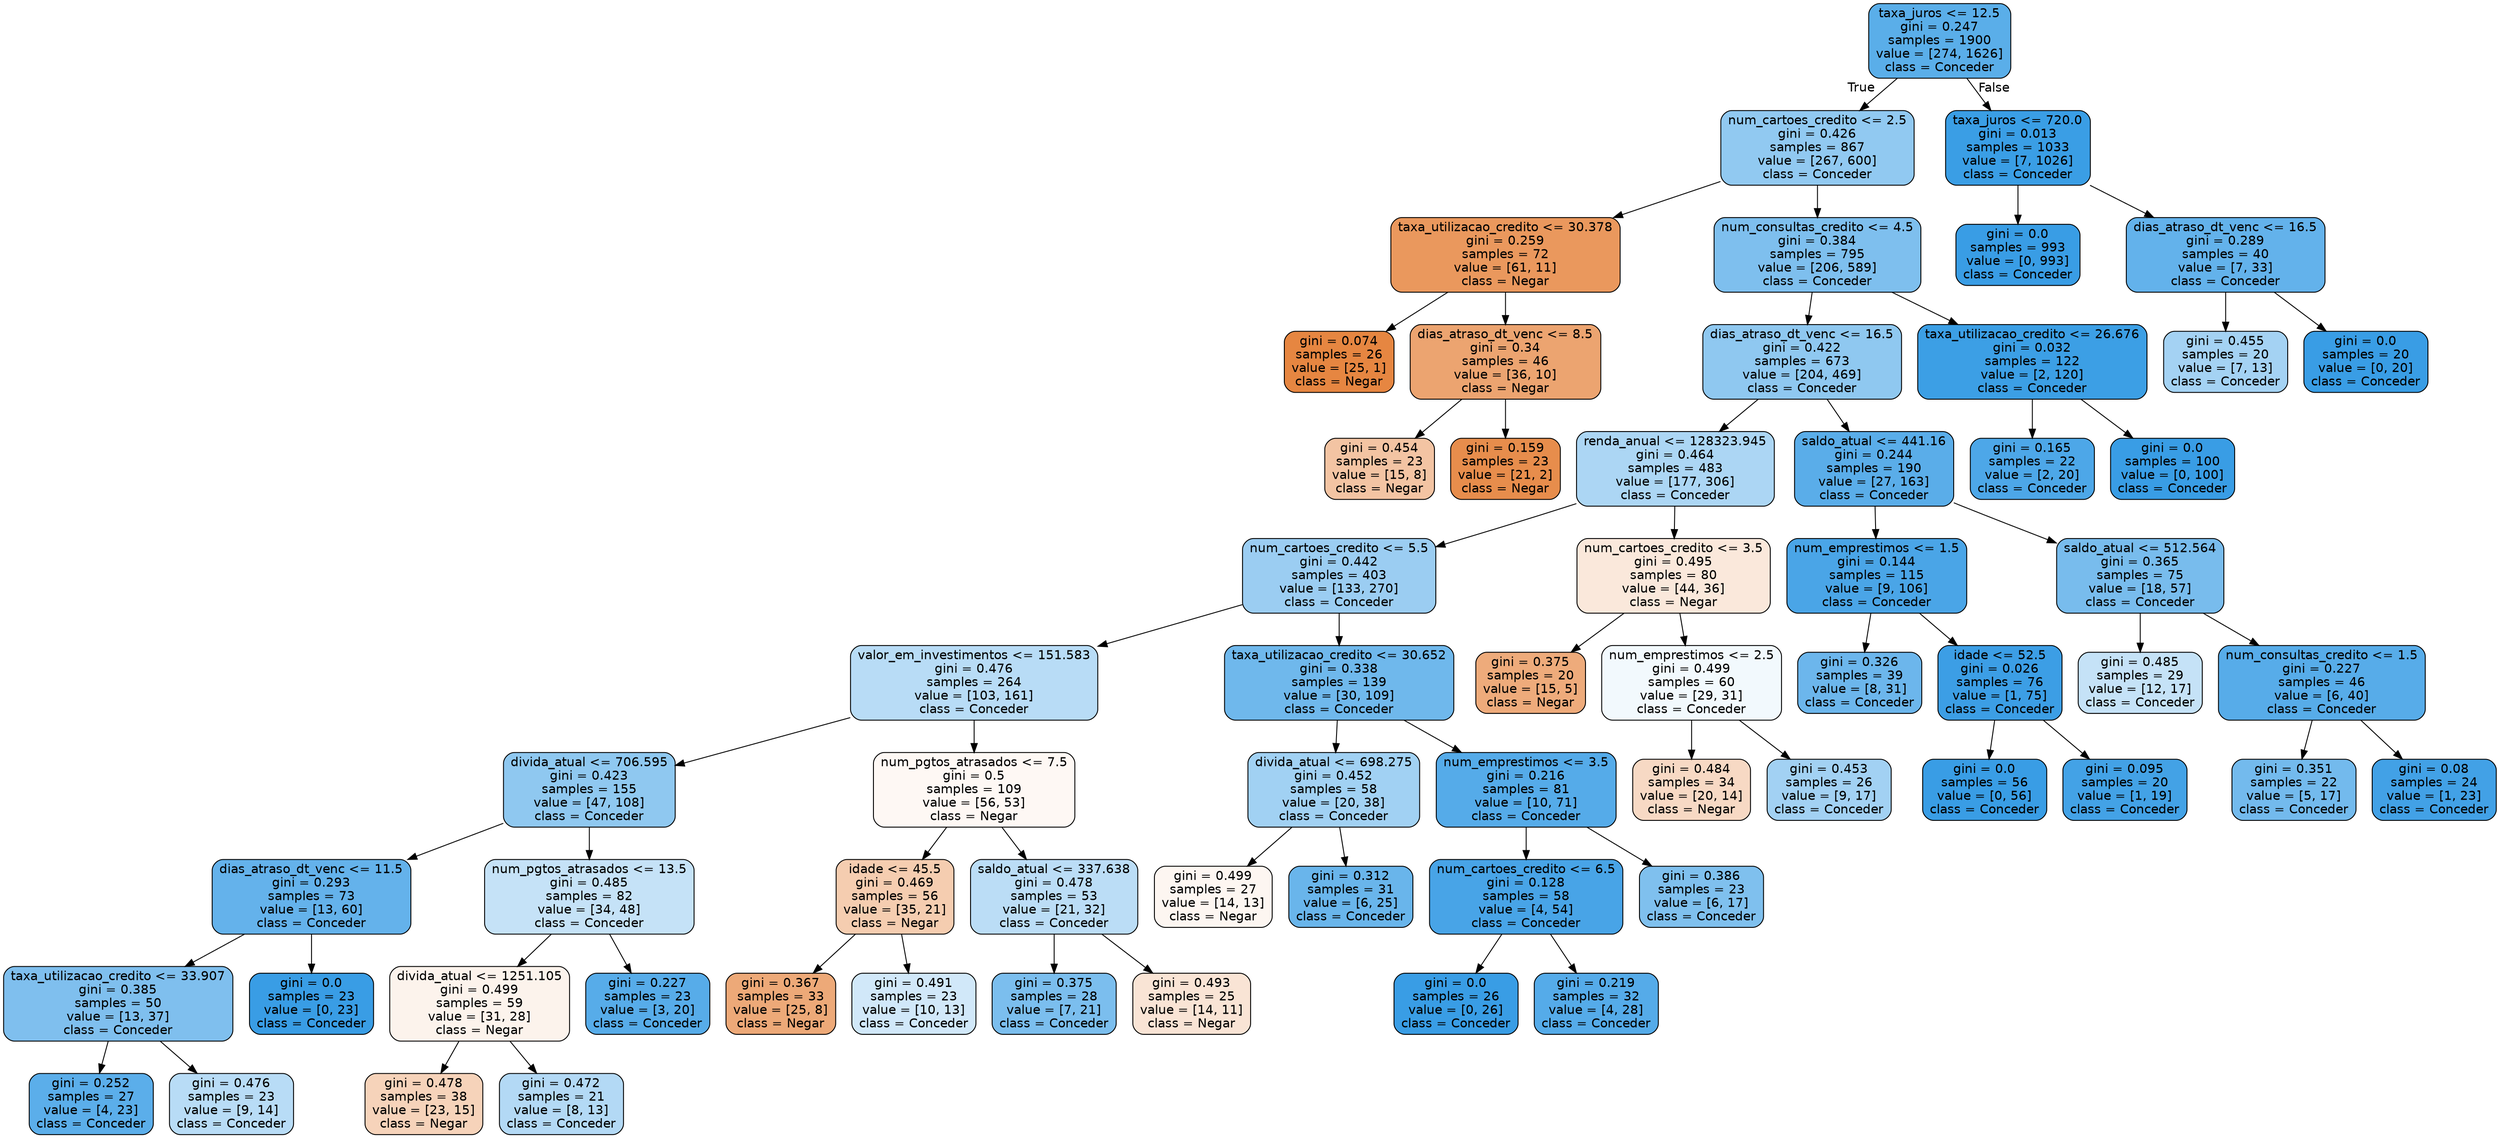 digraph Tree {
node [shape=box, style="filled, rounded", color="black", fontname="helvetica"] ;
edge [fontname="helvetica"] ;
0 [label="taxa_juros <= 12.5\ngini = 0.247\nsamples = 1900\nvalue = [274, 1626]\nclass = Conceder", fillcolor="#5aaee9"] ;
1 [label="num_cartoes_credito <= 2.5\ngini = 0.426\nsamples = 867\nvalue = [267, 600]\nclass = Conceder", fillcolor="#91c9f1"] ;
0 -> 1 [labeldistance=2.5, labelangle=45, headlabel="True"] ;
2 [label="taxa_utilizacao_credito <= 30.378\ngini = 0.259\nsamples = 72\nvalue = [61, 11]\nclass = Negar", fillcolor="#ea985d"] ;
1 -> 2 ;
3 [label="gini = 0.074\nsamples = 26\nvalue = [25, 1]\nclass = Negar", fillcolor="#e68641"] ;
2 -> 3 ;
4 [label="dias_atraso_dt_venc <= 8.5\ngini = 0.34\nsamples = 46\nvalue = [36, 10]\nclass = Negar", fillcolor="#eca470"] ;
2 -> 4 ;
5 [label="gini = 0.454\nsamples = 23\nvalue = [15, 8]\nclass = Negar", fillcolor="#f3c4a3"] ;
4 -> 5 ;
6 [label="gini = 0.159\nsamples = 23\nvalue = [21, 2]\nclass = Negar", fillcolor="#e78d4c"] ;
4 -> 6 ;
7 [label="num_consultas_credito <= 4.5\ngini = 0.384\nsamples = 795\nvalue = [206, 589]\nclass = Conceder", fillcolor="#7ebfee"] ;
1 -> 7 ;
8 [label="dias_atraso_dt_venc <= 16.5\ngini = 0.422\nsamples = 673\nvalue = [204, 469]\nclass = Conceder", fillcolor="#8fc8f0"] ;
7 -> 8 ;
9 [label="renda_anual <= 128323.945\ngini = 0.464\nsamples = 483\nvalue = [177, 306]\nclass = Conceder", fillcolor="#acd6f4"] ;
8 -> 9 ;
10 [label="num_cartoes_credito <= 5.5\ngini = 0.442\nsamples = 403\nvalue = [133, 270]\nclass = Conceder", fillcolor="#9bcdf2"] ;
9 -> 10 ;
11 [label="valor_em_investimentos <= 151.583\ngini = 0.476\nsamples = 264\nvalue = [103, 161]\nclass = Conceder", fillcolor="#b8dcf6"] ;
10 -> 11 ;
12 [label="divida_atual <= 706.595\ngini = 0.423\nsamples = 155\nvalue = [47, 108]\nclass = Conceder", fillcolor="#8fc8f0"] ;
11 -> 12 ;
13 [label="dias_atraso_dt_venc <= 11.5\ngini = 0.293\nsamples = 73\nvalue = [13, 60]\nclass = Conceder", fillcolor="#64b2eb"] ;
12 -> 13 ;
14 [label="taxa_utilizacao_credito <= 33.907\ngini = 0.385\nsamples = 50\nvalue = [13, 37]\nclass = Conceder", fillcolor="#7fbfee"] ;
13 -> 14 ;
15 [label="gini = 0.252\nsamples = 27\nvalue = [4, 23]\nclass = Conceder", fillcolor="#5baeea"] ;
14 -> 15 ;
16 [label="gini = 0.476\nsamples = 23\nvalue = [9, 14]\nclass = Conceder", fillcolor="#b8dcf6"] ;
14 -> 16 ;
17 [label="gini = 0.0\nsamples = 23\nvalue = [0, 23]\nclass = Conceder", fillcolor="#399de5"] ;
13 -> 17 ;
18 [label="num_pgtos_atrasados <= 13.5\ngini = 0.485\nsamples = 82\nvalue = [34, 48]\nclass = Conceder", fillcolor="#c5e2f7"] ;
12 -> 18 ;
19 [label="divida_atual <= 1251.105\ngini = 0.499\nsamples = 59\nvalue = [31, 28]\nclass = Negar", fillcolor="#fcf3ec"] ;
18 -> 19 ;
20 [label="gini = 0.478\nsamples = 38\nvalue = [23, 15]\nclass = Negar", fillcolor="#f6d3ba"] ;
19 -> 20 ;
21 [label="gini = 0.472\nsamples = 21\nvalue = [8, 13]\nclass = Conceder", fillcolor="#b3d9f5"] ;
19 -> 21 ;
22 [label="gini = 0.227\nsamples = 23\nvalue = [3, 20]\nclass = Conceder", fillcolor="#57ace9"] ;
18 -> 22 ;
23 [label="num_pgtos_atrasados <= 7.5\ngini = 0.5\nsamples = 109\nvalue = [56, 53]\nclass = Negar", fillcolor="#fef8f4"] ;
11 -> 23 ;
24 [label="idade <= 45.5\ngini = 0.469\nsamples = 56\nvalue = [35, 21]\nclass = Negar", fillcolor="#f5cdb0"] ;
23 -> 24 ;
25 [label="gini = 0.367\nsamples = 33\nvalue = [25, 8]\nclass = Negar", fillcolor="#eda978"] ;
24 -> 25 ;
26 [label="gini = 0.491\nsamples = 23\nvalue = [10, 13]\nclass = Conceder", fillcolor="#d1e8f9"] ;
24 -> 26 ;
27 [label="saldo_atual <= 337.638\ngini = 0.478\nsamples = 53\nvalue = [21, 32]\nclass = Conceder", fillcolor="#bbddf6"] ;
23 -> 27 ;
28 [label="gini = 0.375\nsamples = 28\nvalue = [7, 21]\nclass = Conceder", fillcolor="#7bbeee"] ;
27 -> 28 ;
29 [label="gini = 0.493\nsamples = 25\nvalue = [14, 11]\nclass = Negar", fillcolor="#f9e4d5"] ;
27 -> 29 ;
30 [label="taxa_utilizacao_credito <= 30.652\ngini = 0.338\nsamples = 139\nvalue = [30, 109]\nclass = Conceder", fillcolor="#6fb8ec"] ;
10 -> 30 ;
31 [label="divida_atual <= 698.275\ngini = 0.452\nsamples = 58\nvalue = [20, 38]\nclass = Conceder", fillcolor="#a1d1f3"] ;
30 -> 31 ;
32 [label="gini = 0.499\nsamples = 27\nvalue = [14, 13]\nclass = Negar", fillcolor="#fdf6f1"] ;
31 -> 32 ;
33 [label="gini = 0.312\nsamples = 31\nvalue = [6, 25]\nclass = Conceder", fillcolor="#69b5eb"] ;
31 -> 33 ;
34 [label="num_emprestimos <= 3.5\ngini = 0.216\nsamples = 81\nvalue = [10, 71]\nclass = Conceder", fillcolor="#55abe9"] ;
30 -> 34 ;
35 [label="num_cartoes_credito <= 6.5\ngini = 0.128\nsamples = 58\nvalue = [4, 54]\nclass = Conceder", fillcolor="#48a4e7"] ;
34 -> 35 ;
36 [label="gini = 0.0\nsamples = 26\nvalue = [0, 26]\nclass = Conceder", fillcolor="#399de5"] ;
35 -> 36 ;
37 [label="gini = 0.219\nsamples = 32\nvalue = [4, 28]\nclass = Conceder", fillcolor="#55abe9"] ;
35 -> 37 ;
38 [label="gini = 0.386\nsamples = 23\nvalue = [6, 17]\nclass = Conceder", fillcolor="#7fc0ee"] ;
34 -> 38 ;
39 [label="num_cartoes_credito <= 3.5\ngini = 0.495\nsamples = 80\nvalue = [44, 36]\nclass = Negar", fillcolor="#fae8db"] ;
9 -> 39 ;
40 [label="gini = 0.375\nsamples = 20\nvalue = [15, 5]\nclass = Negar", fillcolor="#eeab7b"] ;
39 -> 40 ;
41 [label="num_emprestimos <= 2.5\ngini = 0.499\nsamples = 60\nvalue = [29, 31]\nclass = Conceder", fillcolor="#f2f9fd"] ;
39 -> 41 ;
42 [label="gini = 0.484\nsamples = 34\nvalue = [20, 14]\nclass = Negar", fillcolor="#f7d9c4"] ;
41 -> 42 ;
43 [label="gini = 0.453\nsamples = 26\nvalue = [9, 17]\nclass = Conceder", fillcolor="#a2d1f3"] ;
41 -> 43 ;
44 [label="saldo_atual <= 441.16\ngini = 0.244\nsamples = 190\nvalue = [27, 163]\nclass = Conceder", fillcolor="#5aade9"] ;
8 -> 44 ;
45 [label="num_emprestimos <= 1.5\ngini = 0.144\nsamples = 115\nvalue = [9, 106]\nclass = Conceder", fillcolor="#4aa5e7"] ;
44 -> 45 ;
46 [label="gini = 0.326\nsamples = 39\nvalue = [8, 31]\nclass = Conceder", fillcolor="#6cb6ec"] ;
45 -> 46 ;
47 [label="idade <= 52.5\ngini = 0.026\nsamples = 76\nvalue = [1, 75]\nclass = Conceder", fillcolor="#3c9ee5"] ;
45 -> 47 ;
48 [label="gini = 0.0\nsamples = 56\nvalue = [0, 56]\nclass = Conceder", fillcolor="#399de5"] ;
47 -> 48 ;
49 [label="gini = 0.095\nsamples = 20\nvalue = [1, 19]\nclass = Conceder", fillcolor="#43a2e6"] ;
47 -> 49 ;
50 [label="saldo_atual <= 512.564\ngini = 0.365\nsamples = 75\nvalue = [18, 57]\nclass = Conceder", fillcolor="#78bced"] ;
44 -> 50 ;
51 [label="gini = 0.485\nsamples = 29\nvalue = [12, 17]\nclass = Conceder", fillcolor="#c5e2f7"] ;
50 -> 51 ;
52 [label="num_consultas_credito <= 1.5\ngini = 0.227\nsamples = 46\nvalue = [6, 40]\nclass = Conceder", fillcolor="#57ace9"] ;
50 -> 52 ;
53 [label="gini = 0.351\nsamples = 22\nvalue = [5, 17]\nclass = Conceder", fillcolor="#73baed"] ;
52 -> 53 ;
54 [label="gini = 0.08\nsamples = 24\nvalue = [1, 23]\nclass = Conceder", fillcolor="#42a1e6"] ;
52 -> 54 ;
55 [label="taxa_utilizacao_credito <= 26.676\ngini = 0.032\nsamples = 122\nvalue = [2, 120]\nclass = Conceder", fillcolor="#3c9fe5"] ;
7 -> 55 ;
56 [label="gini = 0.165\nsamples = 22\nvalue = [2, 20]\nclass = Conceder", fillcolor="#4da7e8"] ;
55 -> 56 ;
57 [label="gini = 0.0\nsamples = 100\nvalue = [0, 100]\nclass = Conceder", fillcolor="#399de5"] ;
55 -> 57 ;
58 [label="taxa_juros <= 720.0\ngini = 0.013\nsamples = 1033\nvalue = [7, 1026]\nclass = Conceder", fillcolor="#3a9ee5"] ;
0 -> 58 [labeldistance=2.5, labelangle=-45, headlabel="False"] ;
59 [label="gini = 0.0\nsamples = 993\nvalue = [0, 993]\nclass = Conceder", fillcolor="#399de5"] ;
58 -> 59 ;
60 [label="dias_atraso_dt_venc <= 16.5\ngini = 0.289\nsamples = 40\nvalue = [7, 33]\nclass = Conceder", fillcolor="#63b2eb"] ;
58 -> 60 ;
61 [label="gini = 0.455\nsamples = 20\nvalue = [7, 13]\nclass = Conceder", fillcolor="#a4d2f3"] ;
60 -> 61 ;
62 [label="gini = 0.0\nsamples = 20\nvalue = [0, 20]\nclass = Conceder", fillcolor="#399de5"] ;
60 -> 62 ;
}